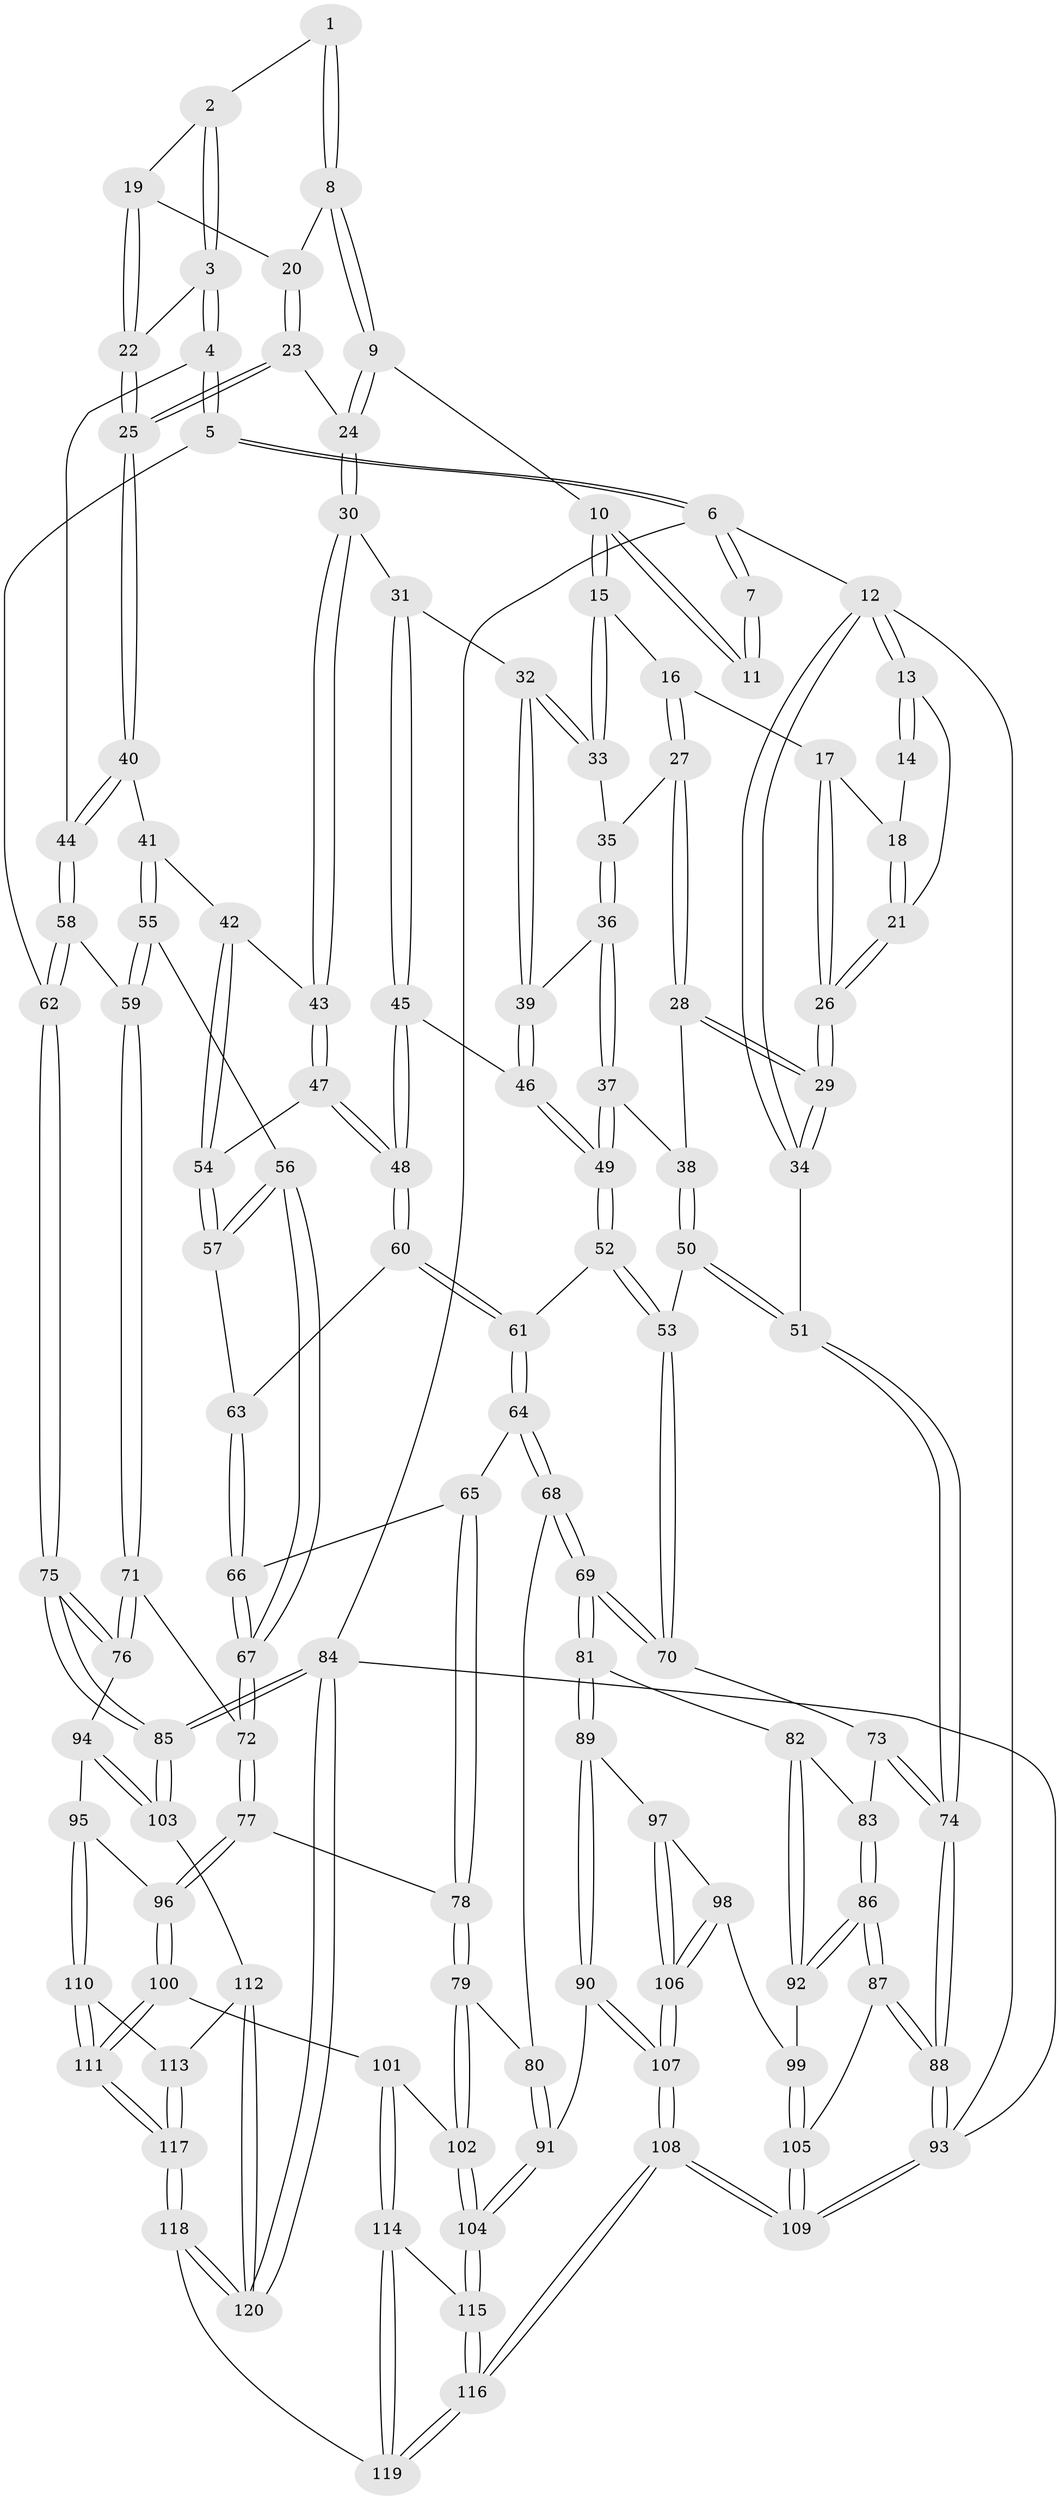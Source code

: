 // Generated by graph-tools (version 1.1) at 2025/50/03/09/25 03:50:58]
// undirected, 120 vertices, 297 edges
graph export_dot {
graph [start="1"]
  node [color=gray90,style=filled];
  1 [pos="+0.7422253173481413+0"];
  2 [pos="+0.8711523887550429+0.08514872042933325"];
  3 [pos="+1+0.18929672716080317"];
  4 [pos="+1+0.13940185247254758"];
  5 [pos="+1+0.13446080185728035"];
  6 [pos="+1+0"];
  7 [pos="+0.7176264916282951+0"];
  8 [pos="+0.7630352288857215+0.11551210656479459"];
  9 [pos="+0.6912378301397669+0.21006489363293934"];
  10 [pos="+0.5933544955511242+0.019575329072096272"];
  11 [pos="+0.6372923545032814+0"];
  12 [pos="+0+0"];
  13 [pos="+0+0"];
  14 [pos="+0.290179587485981+0"];
  15 [pos="+0.48669923189465375+0.1851468293012775"];
  16 [pos="+0.34029066155570104+0.09877095261314608"];
  17 [pos="+0.321314574608158+0.0679713066260337"];
  18 [pos="+0.3020952470331274+0"];
  19 [pos="+0.8297560184745041+0.14524896448596938"];
  20 [pos="+0.7821563172466199+0.13194617973752357"];
  21 [pos="+0.11723729132898601+0.15878374919223612"];
  22 [pos="+0.9108451323956784+0.24743775584101477"];
  23 [pos="+0.8037024954031382+0.23716036217487985"];
  24 [pos="+0.6870955502109837+0.2532379440489955"];
  25 [pos="+0.899716099004201+0.2563610299240534"];
  26 [pos="+0.13633373205488458+0.21148007288610746"];
  27 [pos="+0.28718379634089347+0.2449599799757845"];
  28 [pos="+0.16057230638611758+0.3368479366334959"];
  29 [pos="+0.13313586286715676+0.3299876897493786"];
  30 [pos="+0.6730996686911846+0.2708098025384282"];
  31 [pos="+0.6152033987984983+0.2723517332508461"];
  32 [pos="+0.5006882322306129+0.224476424715987"];
  33 [pos="+0.49200323079598157+0.21451464490348918"];
  34 [pos="+0+0.44551034870409295"];
  35 [pos="+0.40560760631650083+0.26570575312571476"];
  36 [pos="+0.3670410615130257+0.3565112866748148"];
  37 [pos="+0.3043352581017908+0.387948845304283"];
  38 [pos="+0.19439112786404045+0.36302644122368366"];
  39 [pos="+0.47756610994002013+0.3961272064470053"];
  40 [pos="+0.8472029007372813+0.41088250388017517"];
  41 [pos="+0.8308279321062259+0.41472126938746495"];
  42 [pos="+0.8104302617903868+0.41275422135272083"];
  43 [pos="+0.728114434181486+0.3857060978944944"];
  44 [pos="+0.8915074081093219+0.4409884278150394"];
  45 [pos="+0.5542122456954289+0.44874682657238046"];
  46 [pos="+0.4879841565108548+0.41993079669239647"];
  47 [pos="+0.6337040741245537+0.4702367738829965"];
  48 [pos="+0.5877754416455365+0.4876847834272121"];
  49 [pos="+0.38595820627270533+0.49932802289227046"];
  50 [pos="+0.24751832205989782+0.5547837167710117"];
  51 [pos="+0+0.5002079097575286"];
  52 [pos="+0.3788785724192636+0.5546295331669667"];
  53 [pos="+0.2594808562823595+0.5756218936625916"];
  54 [pos="+0.7264168967226486+0.530281371520256"];
  55 [pos="+0.7955684268294739+0.5633640105448955"];
  56 [pos="+0.7513875359152118+0.5937921456595293"];
  57 [pos="+0.7463957109693252+0.5883615278812262"];
  58 [pos="+0.9551211770012811+0.513140862140159"];
  59 [pos="+0.9146938456951713+0.589967495065348"];
  60 [pos="+0.587499950755114+0.4892674940691997"];
  61 [pos="+0.3833910069312689+0.5593883670320102"];
  62 [pos="+1+0.5042484215651195"];
  63 [pos="+0.5872279903295206+0.5518349833283166"];
  64 [pos="+0.4366538270454472+0.6421321764518849"];
  65 [pos="+0.5491426408307012+0.6337829012298849"];
  66 [pos="+0.5704444376671813+0.607297948538019"];
  67 [pos="+0.7487092453655677+0.6685000685187201"];
  68 [pos="+0.4244522724136271+0.6670394289320194"];
  69 [pos="+0.25838283095665115+0.7042612068059988"];
  70 [pos="+0.24016849290745762+0.6143620473819602"];
  71 [pos="+0.9109036544322573+0.6426472354172222"];
  72 [pos="+0.7618428315159884+0.7021493309394379"];
  73 [pos="+0.04163125205629111+0.6330012706525953"];
  74 [pos="+0+0.6046351443855859"];
  75 [pos="+1+0.7530316255761137"];
  76 [pos="+0.9967269775487307+0.7432493252949991"];
  77 [pos="+0.7602774844353503+0.7091339870557536"];
  78 [pos="+0.5694420989338959+0.6888309143919387"];
  79 [pos="+0.5792494171779046+0.7964051925636743"];
  80 [pos="+0.42308543662029513+0.7135732991411631"];
  81 [pos="+0.25172101840393124+0.7278610488525633"];
  82 [pos="+0.20449585897621192+0.7369363674611843"];
  83 [pos="+0.19455522395350844+0.733066374929628"];
  84 [pos="+1+1"];
  85 [pos="+1+1"];
  86 [pos="+0+0.7945753828601883"];
  87 [pos="+0+0.7943695333468566"];
  88 [pos="+0+0.7809056987972952"];
  89 [pos="+0.2932381127331946+0.8084426089714786"];
  90 [pos="+0.34555643544537146+0.8326487773099068"];
  91 [pos="+0.38711607348820765+0.8343806684464177"];
  92 [pos="+0.14622759344190756+0.8091517965942222"];
  93 [pos="+0+1"];
  94 [pos="+0.9330318582956709+0.7961718996616173"];
  95 [pos="+0.8518366120752995+0.8224477482244881"];
  96 [pos="+0.7597582064776796+0.7234883981204955"];
  97 [pos="+0.25304026936589047+0.8365178980266831"];
  98 [pos="+0.1965206989891339+0.8535469741426729"];
  99 [pos="+0.1844225818581533+0.8526169712100286"];
  100 [pos="+0.6373178436108945+0.835041011746227"];
  101 [pos="+0.5946931022290439+0.8268993322844259"];
  102 [pos="+0.5864757461512423+0.8205832730296516"];
  103 [pos="+0.9685587041682173+0.9087964183760896"];
  104 [pos="+0.40481378266296714+0.8493654000383741"];
  105 [pos="+0.153396891410532+0.8907168904954019"];
  106 [pos="+0.22983643071935472+1"];
  107 [pos="+0.23128723150692998+1"];
  108 [pos="+0.169455136956449+1"];
  109 [pos="+0.13182092360916103+1"];
  110 [pos="+0.8365866185820372+0.8755664585547595"];
  111 [pos="+0.6650608200399122+0.8739673870771292"];
  112 [pos="+0.8688874283811567+0.9142346285935018"];
  113 [pos="+0.836728331523993+0.8765604264331942"];
  114 [pos="+0.5334221920884255+0.9687453731040653"];
  115 [pos="+0.42107996270128556+0.9284887759960161"];
  116 [pos="+0.25651342971337177+1"];
  117 [pos="+0.7083494250078654+1"];
  118 [pos="+0.6931853365512768+1"];
  119 [pos="+0.6372860500230972+1"];
  120 [pos="+1+1"];
  1 -- 2;
  1 -- 8;
  1 -- 8;
  2 -- 3;
  2 -- 3;
  2 -- 19;
  3 -- 4;
  3 -- 4;
  3 -- 22;
  4 -- 5;
  4 -- 5;
  4 -- 44;
  5 -- 6;
  5 -- 6;
  5 -- 62;
  6 -- 7;
  6 -- 7;
  6 -- 12;
  6 -- 84;
  7 -- 11;
  7 -- 11;
  8 -- 9;
  8 -- 9;
  8 -- 20;
  9 -- 10;
  9 -- 24;
  9 -- 24;
  10 -- 11;
  10 -- 11;
  10 -- 15;
  10 -- 15;
  12 -- 13;
  12 -- 13;
  12 -- 34;
  12 -- 34;
  12 -- 93;
  13 -- 14;
  13 -- 14;
  13 -- 21;
  14 -- 18;
  15 -- 16;
  15 -- 33;
  15 -- 33;
  16 -- 17;
  16 -- 27;
  16 -- 27;
  17 -- 18;
  17 -- 26;
  17 -- 26;
  18 -- 21;
  18 -- 21;
  19 -- 20;
  19 -- 22;
  19 -- 22;
  20 -- 23;
  20 -- 23;
  21 -- 26;
  21 -- 26;
  22 -- 25;
  22 -- 25;
  23 -- 24;
  23 -- 25;
  23 -- 25;
  24 -- 30;
  24 -- 30;
  25 -- 40;
  25 -- 40;
  26 -- 29;
  26 -- 29;
  27 -- 28;
  27 -- 28;
  27 -- 35;
  28 -- 29;
  28 -- 29;
  28 -- 38;
  29 -- 34;
  29 -- 34;
  30 -- 31;
  30 -- 43;
  30 -- 43;
  31 -- 32;
  31 -- 45;
  31 -- 45;
  32 -- 33;
  32 -- 33;
  32 -- 39;
  32 -- 39;
  33 -- 35;
  34 -- 51;
  35 -- 36;
  35 -- 36;
  36 -- 37;
  36 -- 37;
  36 -- 39;
  37 -- 38;
  37 -- 49;
  37 -- 49;
  38 -- 50;
  38 -- 50;
  39 -- 46;
  39 -- 46;
  40 -- 41;
  40 -- 44;
  40 -- 44;
  41 -- 42;
  41 -- 55;
  41 -- 55;
  42 -- 43;
  42 -- 54;
  42 -- 54;
  43 -- 47;
  43 -- 47;
  44 -- 58;
  44 -- 58;
  45 -- 46;
  45 -- 48;
  45 -- 48;
  46 -- 49;
  46 -- 49;
  47 -- 48;
  47 -- 48;
  47 -- 54;
  48 -- 60;
  48 -- 60;
  49 -- 52;
  49 -- 52;
  50 -- 51;
  50 -- 51;
  50 -- 53;
  51 -- 74;
  51 -- 74;
  52 -- 53;
  52 -- 53;
  52 -- 61;
  53 -- 70;
  53 -- 70;
  54 -- 57;
  54 -- 57;
  55 -- 56;
  55 -- 59;
  55 -- 59;
  56 -- 57;
  56 -- 57;
  56 -- 67;
  56 -- 67;
  57 -- 63;
  58 -- 59;
  58 -- 62;
  58 -- 62;
  59 -- 71;
  59 -- 71;
  60 -- 61;
  60 -- 61;
  60 -- 63;
  61 -- 64;
  61 -- 64;
  62 -- 75;
  62 -- 75;
  63 -- 66;
  63 -- 66;
  64 -- 65;
  64 -- 68;
  64 -- 68;
  65 -- 66;
  65 -- 78;
  65 -- 78;
  66 -- 67;
  66 -- 67;
  67 -- 72;
  67 -- 72;
  68 -- 69;
  68 -- 69;
  68 -- 80;
  69 -- 70;
  69 -- 70;
  69 -- 81;
  69 -- 81;
  70 -- 73;
  71 -- 72;
  71 -- 76;
  71 -- 76;
  72 -- 77;
  72 -- 77;
  73 -- 74;
  73 -- 74;
  73 -- 83;
  74 -- 88;
  74 -- 88;
  75 -- 76;
  75 -- 76;
  75 -- 85;
  75 -- 85;
  76 -- 94;
  77 -- 78;
  77 -- 96;
  77 -- 96;
  78 -- 79;
  78 -- 79;
  79 -- 80;
  79 -- 102;
  79 -- 102;
  80 -- 91;
  80 -- 91;
  81 -- 82;
  81 -- 89;
  81 -- 89;
  82 -- 83;
  82 -- 92;
  82 -- 92;
  83 -- 86;
  83 -- 86;
  84 -- 85;
  84 -- 85;
  84 -- 120;
  84 -- 120;
  84 -- 93;
  85 -- 103;
  85 -- 103;
  86 -- 87;
  86 -- 87;
  86 -- 92;
  86 -- 92;
  87 -- 88;
  87 -- 88;
  87 -- 105;
  88 -- 93;
  88 -- 93;
  89 -- 90;
  89 -- 90;
  89 -- 97;
  90 -- 91;
  90 -- 107;
  90 -- 107;
  91 -- 104;
  91 -- 104;
  92 -- 99;
  93 -- 109;
  93 -- 109;
  94 -- 95;
  94 -- 103;
  94 -- 103;
  95 -- 96;
  95 -- 110;
  95 -- 110;
  96 -- 100;
  96 -- 100;
  97 -- 98;
  97 -- 106;
  97 -- 106;
  98 -- 99;
  98 -- 106;
  98 -- 106;
  99 -- 105;
  99 -- 105;
  100 -- 101;
  100 -- 111;
  100 -- 111;
  101 -- 102;
  101 -- 114;
  101 -- 114;
  102 -- 104;
  102 -- 104;
  103 -- 112;
  104 -- 115;
  104 -- 115;
  105 -- 109;
  105 -- 109;
  106 -- 107;
  106 -- 107;
  107 -- 108;
  107 -- 108;
  108 -- 109;
  108 -- 109;
  108 -- 116;
  108 -- 116;
  110 -- 111;
  110 -- 111;
  110 -- 113;
  111 -- 117;
  111 -- 117;
  112 -- 113;
  112 -- 120;
  112 -- 120;
  113 -- 117;
  113 -- 117;
  114 -- 115;
  114 -- 119;
  114 -- 119;
  115 -- 116;
  115 -- 116;
  116 -- 119;
  116 -- 119;
  117 -- 118;
  117 -- 118;
  118 -- 119;
  118 -- 120;
  118 -- 120;
}
